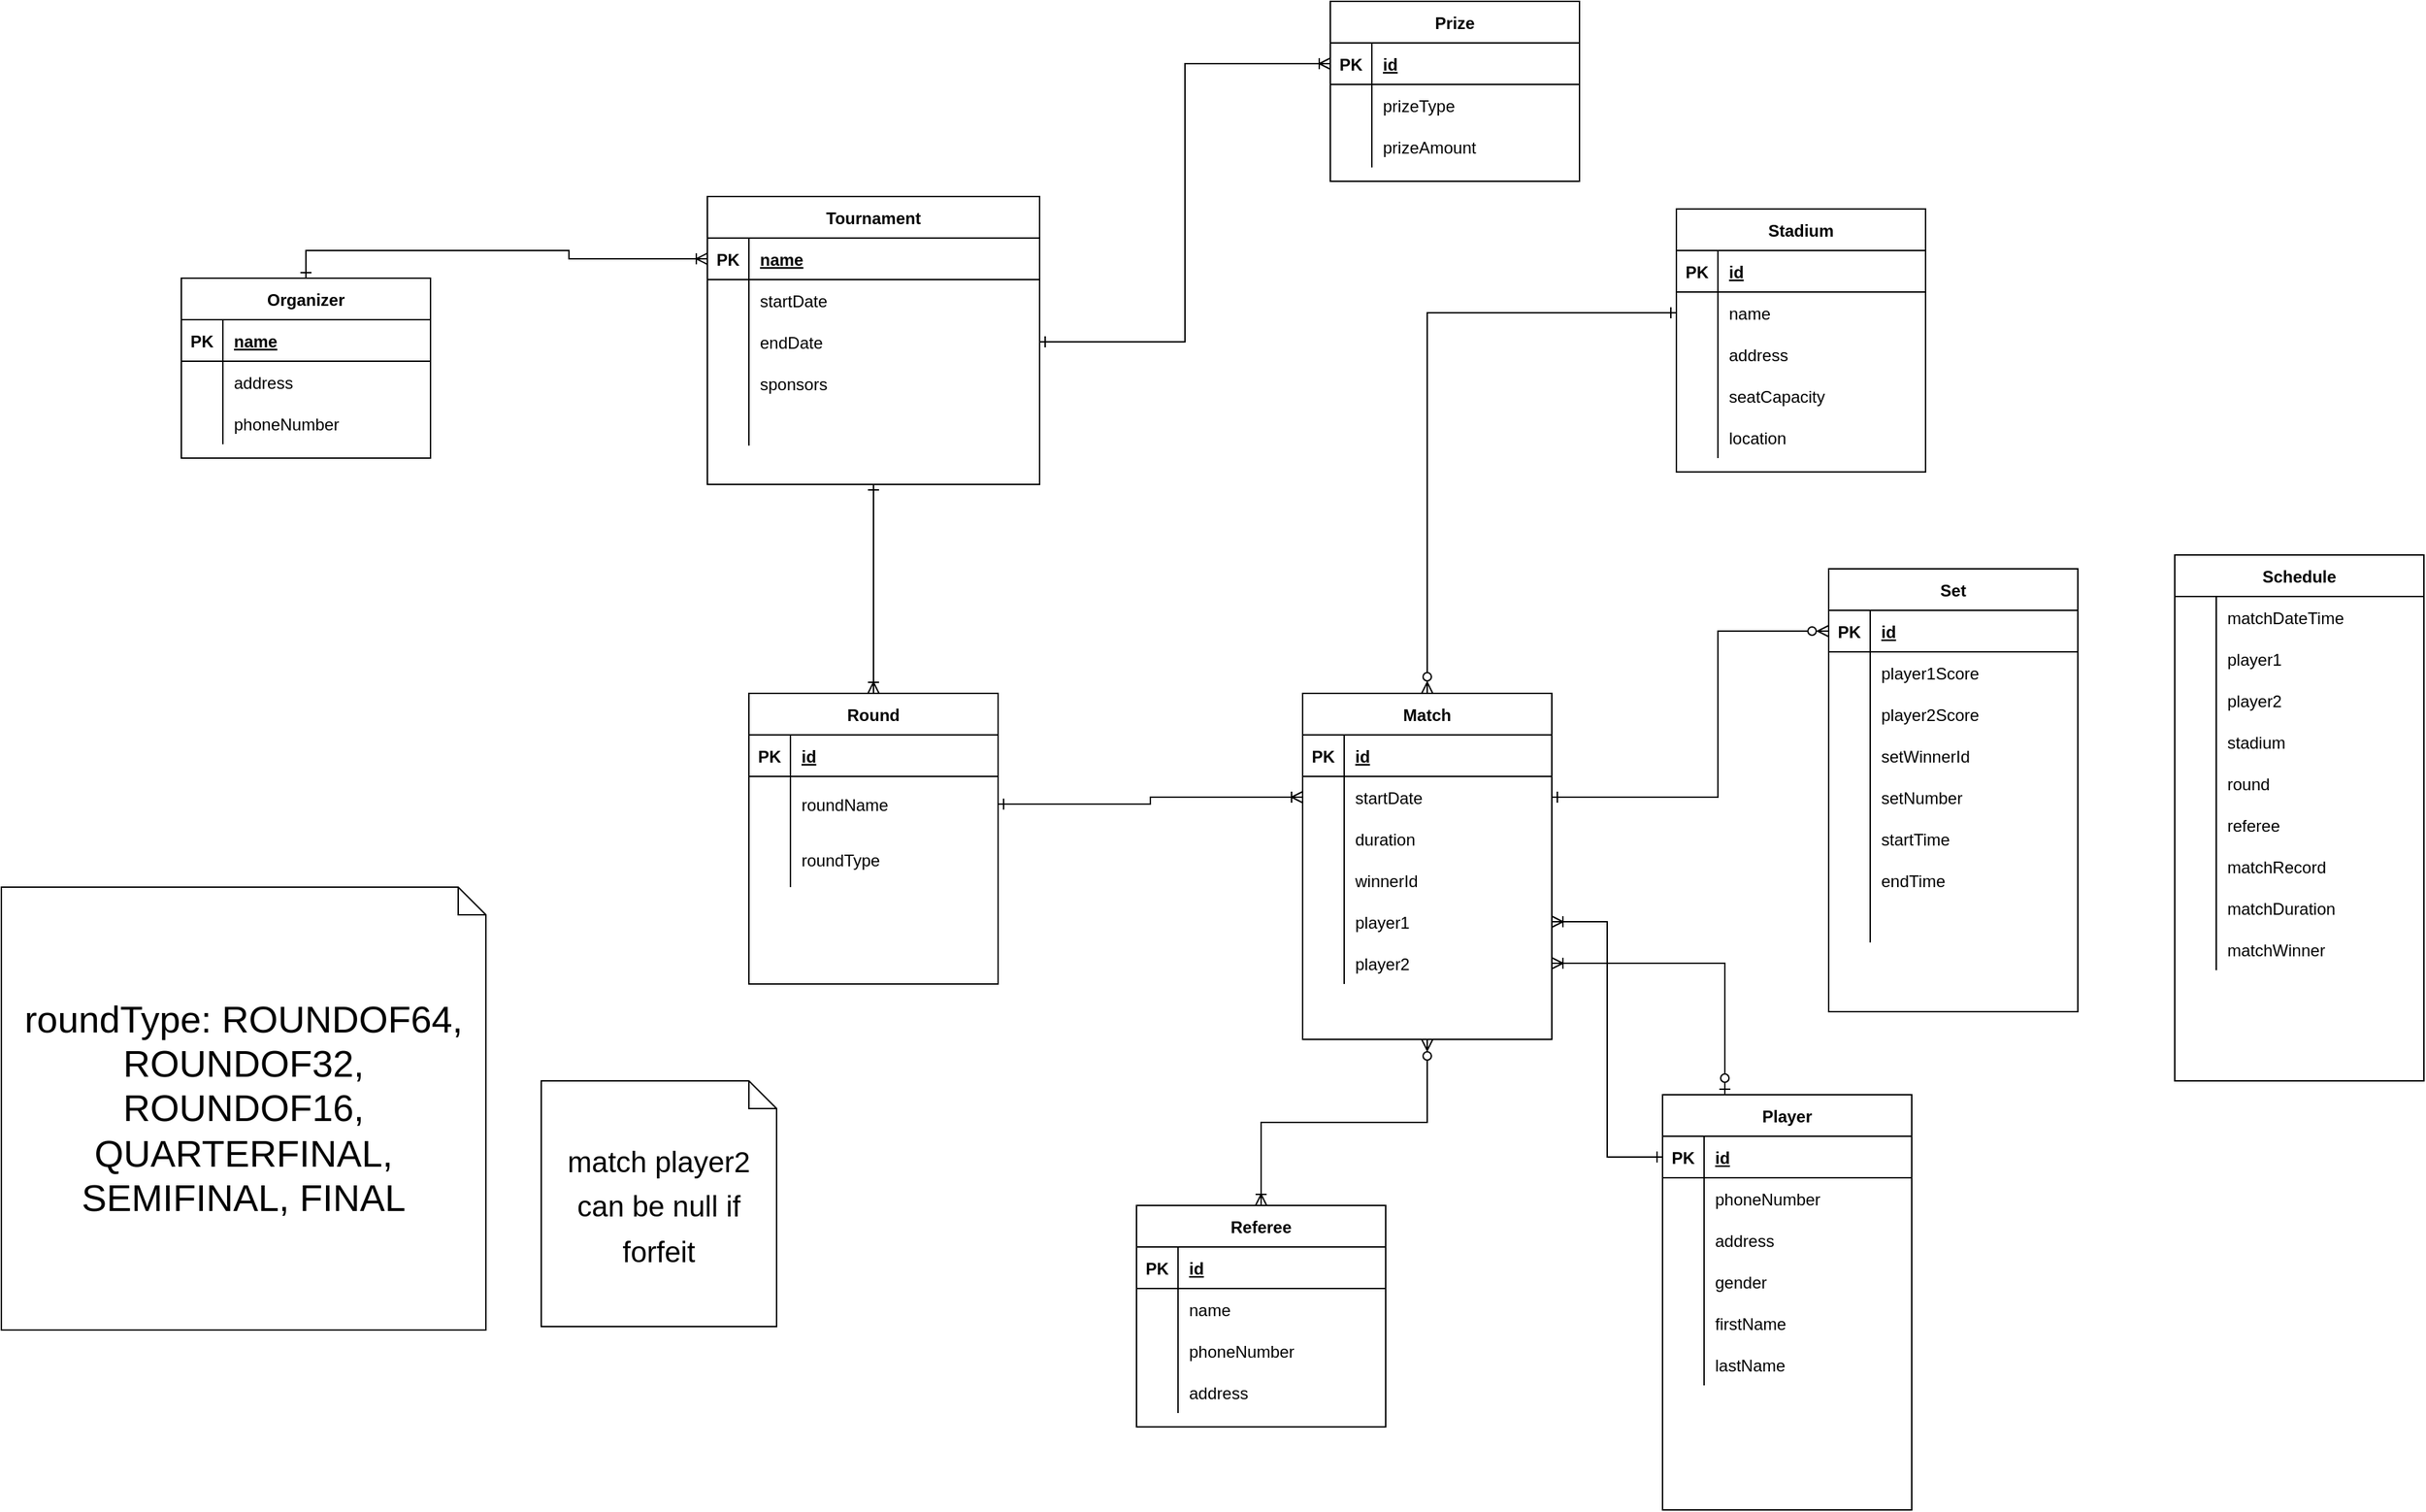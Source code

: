 <mxfile version="18.0.1" type="device" pages="2"><diagram id="g2Azm7e-N6bVwRzkwEps" name="Page-1"><mxGraphModel dx="3694" dy="2830" grid="1" gridSize="10" guides="1" tooltips="1" connect="1" arrows="1" fold="1" page="1" pageScale="1" pageWidth="850" pageHeight="1100" math="0" shadow="0"><root><mxCell id="0"/><mxCell id="1" parent="0"/><mxCell id="VJCJjy1eJw6U3uF4iop1-1" value="Tournament" style="shape=table;startSize=30;container=1;collapsible=1;childLayout=tableLayout;fixedRows=1;rowLines=0;fontStyle=1;align=center;resizeLast=1;" vertex="1" parent="1"><mxGeometry x="270" y="-39" width="240" height="208" as="geometry"/></mxCell><mxCell id="VJCJjy1eJw6U3uF4iop1-2" value="" style="shape=tableRow;horizontal=0;startSize=0;swimlaneHead=0;swimlaneBody=0;fillColor=none;collapsible=0;dropTarget=0;points=[[0,0.5],[1,0.5]];portConstraint=eastwest;top=0;left=0;right=0;bottom=1;" vertex="1" parent="VJCJjy1eJw6U3uF4iop1-1"><mxGeometry y="30" width="240" height="30" as="geometry"/></mxCell><mxCell id="VJCJjy1eJw6U3uF4iop1-3" value="PK" style="shape=partialRectangle;connectable=0;fillColor=none;top=0;left=0;bottom=0;right=0;fontStyle=1;overflow=hidden;" vertex="1" parent="VJCJjy1eJw6U3uF4iop1-2"><mxGeometry width="30" height="30" as="geometry"><mxRectangle width="30" height="30" as="alternateBounds"/></mxGeometry></mxCell><mxCell id="VJCJjy1eJw6U3uF4iop1-4" value="name" style="shape=partialRectangle;connectable=0;fillColor=none;top=0;left=0;bottom=0;right=0;align=left;spacingLeft=6;fontStyle=5;overflow=hidden;" vertex="1" parent="VJCJjy1eJw6U3uF4iop1-2"><mxGeometry x="30" width="210" height="30" as="geometry"><mxRectangle width="210" height="30" as="alternateBounds"/></mxGeometry></mxCell><mxCell id="VJCJjy1eJw6U3uF4iop1-20" value="" style="shape=tableRow;horizontal=0;startSize=0;swimlaneHead=0;swimlaneBody=0;fillColor=none;collapsible=0;dropTarget=0;points=[[0,0.5],[1,0.5]];portConstraint=eastwest;top=0;left=0;right=0;bottom=0;" vertex="1" parent="VJCJjy1eJw6U3uF4iop1-1"><mxGeometry y="60" width="240" height="30" as="geometry"/></mxCell><mxCell id="VJCJjy1eJw6U3uF4iop1-21" value="" style="shape=partialRectangle;connectable=0;fillColor=none;top=0;left=0;bottom=0;right=0;editable=1;overflow=hidden;" vertex="1" parent="VJCJjy1eJw6U3uF4iop1-20"><mxGeometry width="30" height="30" as="geometry"><mxRectangle width="30" height="30" as="alternateBounds"/></mxGeometry></mxCell><mxCell id="VJCJjy1eJw6U3uF4iop1-22" value="startDate" style="shape=partialRectangle;connectable=0;fillColor=none;top=0;left=0;bottom=0;right=0;align=left;spacingLeft=6;overflow=hidden;" vertex="1" parent="VJCJjy1eJw6U3uF4iop1-20"><mxGeometry x="30" width="210" height="30" as="geometry"><mxRectangle width="210" height="30" as="alternateBounds"/></mxGeometry></mxCell><mxCell id="VJCJjy1eJw6U3uF4iop1-23" value="" style="shape=tableRow;horizontal=0;startSize=0;swimlaneHead=0;swimlaneBody=0;fillColor=none;collapsible=0;dropTarget=0;points=[[0,0.5],[1,0.5]];portConstraint=eastwest;top=0;left=0;right=0;bottom=0;" vertex="1" parent="VJCJjy1eJw6U3uF4iop1-1"><mxGeometry y="90" width="240" height="30" as="geometry"/></mxCell><mxCell id="VJCJjy1eJw6U3uF4iop1-24" value="" style="shape=partialRectangle;connectable=0;fillColor=none;top=0;left=0;bottom=0;right=0;editable=1;overflow=hidden;" vertex="1" parent="VJCJjy1eJw6U3uF4iop1-23"><mxGeometry width="30" height="30" as="geometry"><mxRectangle width="30" height="30" as="alternateBounds"/></mxGeometry></mxCell><mxCell id="VJCJjy1eJw6U3uF4iop1-25" value="endDate" style="shape=partialRectangle;connectable=0;fillColor=none;top=0;left=0;bottom=0;right=0;align=left;spacingLeft=6;overflow=hidden;" vertex="1" parent="VJCJjy1eJw6U3uF4iop1-23"><mxGeometry x="30" width="210" height="30" as="geometry"><mxRectangle width="210" height="30" as="alternateBounds"/></mxGeometry></mxCell><mxCell id="VJCJjy1eJw6U3uF4iop1-32" value="" style="shape=tableRow;horizontal=0;startSize=0;swimlaneHead=0;swimlaneBody=0;fillColor=none;collapsible=0;dropTarget=0;points=[[0,0.5],[1,0.5]];portConstraint=eastwest;top=0;left=0;right=0;bottom=0;" vertex="1" parent="VJCJjy1eJw6U3uF4iop1-1"><mxGeometry y="120" width="240" height="30" as="geometry"/></mxCell><mxCell id="VJCJjy1eJw6U3uF4iop1-33" value="" style="shape=partialRectangle;connectable=0;fillColor=none;top=0;left=0;bottom=0;right=0;editable=1;overflow=hidden;" vertex="1" parent="VJCJjy1eJw6U3uF4iop1-32"><mxGeometry width="30" height="30" as="geometry"><mxRectangle width="30" height="30" as="alternateBounds"/></mxGeometry></mxCell><mxCell id="VJCJjy1eJw6U3uF4iop1-34" value="sponsors" style="shape=partialRectangle;connectable=0;fillColor=none;top=0;left=0;bottom=0;right=0;align=left;spacingLeft=6;overflow=hidden;" vertex="1" parent="VJCJjy1eJw6U3uF4iop1-32"><mxGeometry x="30" width="210" height="30" as="geometry"><mxRectangle width="210" height="30" as="alternateBounds"/></mxGeometry></mxCell><mxCell id="VJCJjy1eJw6U3uF4iop1-74" value="" style="shape=tableRow;horizontal=0;startSize=0;swimlaneHead=0;swimlaneBody=0;fillColor=none;collapsible=0;dropTarget=0;points=[[0,0.5],[1,0.5]];portConstraint=eastwest;top=0;left=0;right=0;bottom=0;" vertex="1" parent="VJCJjy1eJw6U3uF4iop1-1"><mxGeometry y="150" width="240" height="30" as="geometry"/></mxCell><mxCell id="VJCJjy1eJw6U3uF4iop1-75" value="" style="shape=partialRectangle;connectable=0;fillColor=none;top=0;left=0;bottom=0;right=0;editable=1;overflow=hidden;" vertex="1" parent="VJCJjy1eJw6U3uF4iop1-74"><mxGeometry width="30" height="30" as="geometry"><mxRectangle width="30" height="30" as="alternateBounds"/></mxGeometry></mxCell><mxCell id="VJCJjy1eJw6U3uF4iop1-76" value="" style="shape=partialRectangle;connectable=0;fillColor=none;top=0;left=0;bottom=0;right=0;align=left;spacingLeft=6;overflow=hidden;" vertex="1" parent="VJCJjy1eJw6U3uF4iop1-74"><mxGeometry x="30" width="210" height="30" as="geometry"><mxRectangle width="210" height="30" as="alternateBounds"/></mxGeometry></mxCell><mxCell id="VJCJjy1eJw6U3uF4iop1-310" style="edgeStyle=orthogonalEdgeStyle;rounded=0;orthogonalLoop=1;jettySize=auto;html=1;entryX=1;entryY=0.5;entryDx=0;entryDy=0;startArrow=ERzeroToOne;startFill=0;endArrow=ERoneToMany;endFill=0;exitX=0.25;exitY=0;exitDx=0;exitDy=0;" edge="1" parent="1" source="VJCJjy1eJw6U3uF4iop1-173" target="VJCJjy1eJw6U3uF4iop1-305"><mxGeometry relative="1" as="geometry"><mxPoint x="1040" y="825" as="sourcePoint"/></mxGeometry></mxCell><mxCell id="VJCJjy1eJw6U3uF4iop1-173" value="Player" style="shape=table;startSize=30;container=1;collapsible=1;childLayout=tableLayout;fixedRows=1;rowLines=0;fontStyle=1;align=center;resizeLast=1;" vertex="1" parent="1"><mxGeometry x="960" y="610" width="180" height="300" as="geometry"/></mxCell><mxCell id="VJCJjy1eJw6U3uF4iop1-174" value="" style="shape=tableRow;horizontal=0;startSize=0;swimlaneHead=0;swimlaneBody=0;fillColor=none;collapsible=0;dropTarget=0;points=[[0,0.5],[1,0.5]];portConstraint=eastwest;top=0;left=0;right=0;bottom=1;" vertex="1" parent="VJCJjy1eJw6U3uF4iop1-173"><mxGeometry y="30" width="180" height="30" as="geometry"/></mxCell><mxCell id="VJCJjy1eJw6U3uF4iop1-175" value="PK" style="shape=partialRectangle;connectable=0;fillColor=none;top=0;left=0;bottom=0;right=0;fontStyle=1;overflow=hidden;" vertex="1" parent="VJCJjy1eJw6U3uF4iop1-174"><mxGeometry width="30" height="30" as="geometry"><mxRectangle width="30" height="30" as="alternateBounds"/></mxGeometry></mxCell><mxCell id="VJCJjy1eJw6U3uF4iop1-176" value="id" style="shape=partialRectangle;connectable=0;fillColor=none;top=0;left=0;bottom=0;right=0;align=left;spacingLeft=6;fontStyle=5;overflow=hidden;" vertex="1" parent="VJCJjy1eJw6U3uF4iop1-174"><mxGeometry x="30" width="150" height="30" as="geometry"><mxRectangle width="150" height="30" as="alternateBounds"/></mxGeometry></mxCell><mxCell id="VJCJjy1eJw6U3uF4iop1-180" value="" style="shape=tableRow;horizontal=0;startSize=0;swimlaneHead=0;swimlaneBody=0;fillColor=none;collapsible=0;dropTarget=0;points=[[0,0.5],[1,0.5]];portConstraint=eastwest;top=0;left=0;right=0;bottom=0;" vertex="1" parent="VJCJjy1eJw6U3uF4iop1-173"><mxGeometry y="60" width="180" height="30" as="geometry"/></mxCell><mxCell id="VJCJjy1eJw6U3uF4iop1-181" value="" style="shape=partialRectangle;connectable=0;fillColor=none;top=0;left=0;bottom=0;right=0;editable=1;overflow=hidden;" vertex="1" parent="VJCJjy1eJw6U3uF4iop1-180"><mxGeometry width="30" height="30" as="geometry"><mxRectangle width="30" height="30" as="alternateBounds"/></mxGeometry></mxCell><mxCell id="VJCJjy1eJw6U3uF4iop1-182" value="phoneNumber" style="shape=partialRectangle;connectable=0;fillColor=none;top=0;left=0;bottom=0;right=0;align=left;spacingLeft=6;overflow=hidden;" vertex="1" parent="VJCJjy1eJw6U3uF4iop1-180"><mxGeometry x="30" width="150" height="30" as="geometry"><mxRectangle width="150" height="30" as="alternateBounds"/></mxGeometry></mxCell><mxCell id="VJCJjy1eJw6U3uF4iop1-183" value="" style="shape=tableRow;horizontal=0;startSize=0;swimlaneHead=0;swimlaneBody=0;fillColor=none;collapsible=0;dropTarget=0;points=[[0,0.5],[1,0.5]];portConstraint=eastwest;top=0;left=0;right=0;bottom=0;" vertex="1" parent="VJCJjy1eJw6U3uF4iop1-173"><mxGeometry y="90" width="180" height="30" as="geometry"/></mxCell><mxCell id="VJCJjy1eJw6U3uF4iop1-184" value="" style="shape=partialRectangle;connectable=0;fillColor=none;top=0;left=0;bottom=0;right=0;editable=1;overflow=hidden;" vertex="1" parent="VJCJjy1eJw6U3uF4iop1-183"><mxGeometry width="30" height="30" as="geometry"><mxRectangle width="30" height="30" as="alternateBounds"/></mxGeometry></mxCell><mxCell id="VJCJjy1eJw6U3uF4iop1-185" value="address" style="shape=partialRectangle;connectable=0;fillColor=none;top=0;left=0;bottom=0;right=0;align=left;spacingLeft=6;overflow=hidden;" vertex="1" parent="VJCJjy1eJw6U3uF4iop1-183"><mxGeometry x="30" width="150" height="30" as="geometry"><mxRectangle width="150" height="30" as="alternateBounds"/></mxGeometry></mxCell><mxCell id="VJCJjy1eJw6U3uF4iop1-374" value="" style="shape=tableRow;horizontal=0;startSize=0;swimlaneHead=0;swimlaneBody=0;fillColor=none;collapsible=0;dropTarget=0;points=[[0,0.5],[1,0.5]];portConstraint=eastwest;top=0;left=0;right=0;bottom=0;" vertex="1" parent="VJCJjy1eJw6U3uF4iop1-173"><mxGeometry y="120" width="180" height="30" as="geometry"/></mxCell><mxCell id="VJCJjy1eJw6U3uF4iop1-375" value="" style="shape=partialRectangle;connectable=0;fillColor=none;top=0;left=0;bottom=0;right=0;editable=1;overflow=hidden;" vertex="1" parent="VJCJjy1eJw6U3uF4iop1-374"><mxGeometry width="30" height="30" as="geometry"><mxRectangle width="30" height="30" as="alternateBounds"/></mxGeometry></mxCell><mxCell id="VJCJjy1eJw6U3uF4iop1-376" value="gender" style="shape=partialRectangle;connectable=0;fillColor=none;top=0;left=0;bottom=0;right=0;align=left;spacingLeft=6;overflow=hidden;" vertex="1" parent="VJCJjy1eJw6U3uF4iop1-374"><mxGeometry x="30" width="150" height="30" as="geometry"><mxRectangle width="150" height="30" as="alternateBounds"/></mxGeometry></mxCell><mxCell id="VJCJjy1eJw6U3uF4iop1-377" value="" style="shape=tableRow;horizontal=0;startSize=0;swimlaneHead=0;swimlaneBody=0;fillColor=none;collapsible=0;dropTarget=0;points=[[0,0.5],[1,0.5]];portConstraint=eastwest;top=0;left=0;right=0;bottom=0;" vertex="1" parent="VJCJjy1eJw6U3uF4iop1-173"><mxGeometry y="150" width="180" height="30" as="geometry"/></mxCell><mxCell id="VJCJjy1eJw6U3uF4iop1-378" value="" style="shape=partialRectangle;connectable=0;fillColor=none;top=0;left=0;bottom=0;right=0;editable=1;overflow=hidden;" vertex="1" parent="VJCJjy1eJw6U3uF4iop1-377"><mxGeometry width="30" height="30" as="geometry"><mxRectangle width="30" height="30" as="alternateBounds"/></mxGeometry></mxCell><mxCell id="VJCJjy1eJw6U3uF4iop1-379" value="firstName" style="shape=partialRectangle;connectable=0;fillColor=none;top=0;left=0;bottom=0;right=0;align=left;spacingLeft=6;overflow=hidden;" vertex="1" parent="VJCJjy1eJw6U3uF4iop1-377"><mxGeometry x="30" width="150" height="30" as="geometry"><mxRectangle width="150" height="30" as="alternateBounds"/></mxGeometry></mxCell><mxCell id="VJCJjy1eJw6U3uF4iop1-380" value="" style="shape=tableRow;horizontal=0;startSize=0;swimlaneHead=0;swimlaneBody=0;fillColor=none;collapsible=0;dropTarget=0;points=[[0,0.5],[1,0.5]];portConstraint=eastwest;top=0;left=0;right=0;bottom=0;" vertex="1" parent="VJCJjy1eJw6U3uF4iop1-173"><mxGeometry y="180" width="180" height="30" as="geometry"/></mxCell><mxCell id="VJCJjy1eJw6U3uF4iop1-381" value="" style="shape=partialRectangle;connectable=0;fillColor=none;top=0;left=0;bottom=0;right=0;editable=1;overflow=hidden;" vertex="1" parent="VJCJjy1eJw6U3uF4iop1-380"><mxGeometry width="30" height="30" as="geometry"><mxRectangle width="30" height="30" as="alternateBounds"/></mxGeometry></mxCell><mxCell id="VJCJjy1eJw6U3uF4iop1-382" value="lastName" style="shape=partialRectangle;connectable=0;fillColor=none;top=0;left=0;bottom=0;right=0;align=left;spacingLeft=6;overflow=hidden;" vertex="1" parent="VJCJjy1eJw6U3uF4iop1-380"><mxGeometry x="30" width="150" height="30" as="geometry"><mxRectangle width="150" height="30" as="alternateBounds"/></mxGeometry></mxCell><mxCell id="VJCJjy1eJw6U3uF4iop1-186" value="Stadium" style="shape=table;startSize=30;container=1;collapsible=1;childLayout=tableLayout;fixedRows=1;rowLines=0;fontStyle=1;align=center;resizeLast=1;" vertex="1" parent="1"><mxGeometry x="970" y="-30" width="180" height="190" as="geometry"/></mxCell><mxCell id="VJCJjy1eJw6U3uF4iop1-187" value="" style="shape=tableRow;horizontal=0;startSize=0;swimlaneHead=0;swimlaneBody=0;fillColor=none;collapsible=0;dropTarget=0;points=[[0,0.5],[1,0.5]];portConstraint=eastwest;top=0;left=0;right=0;bottom=1;" vertex="1" parent="VJCJjy1eJw6U3uF4iop1-186"><mxGeometry y="30" width="180" height="30" as="geometry"/></mxCell><mxCell id="VJCJjy1eJw6U3uF4iop1-188" value="PK" style="shape=partialRectangle;connectable=0;fillColor=none;top=0;left=0;bottom=0;right=0;fontStyle=1;overflow=hidden;" vertex="1" parent="VJCJjy1eJw6U3uF4iop1-187"><mxGeometry width="30" height="30" as="geometry"><mxRectangle width="30" height="30" as="alternateBounds"/></mxGeometry></mxCell><mxCell id="VJCJjy1eJw6U3uF4iop1-189" value="id" style="shape=partialRectangle;connectable=0;fillColor=none;top=0;left=0;bottom=0;right=0;align=left;spacingLeft=6;fontStyle=5;overflow=hidden;" vertex="1" parent="VJCJjy1eJw6U3uF4iop1-187"><mxGeometry x="30" width="150" height="30" as="geometry"><mxRectangle width="150" height="30" as="alternateBounds"/></mxGeometry></mxCell><mxCell id="VJCJjy1eJw6U3uF4iop1-190" value="" style="shape=tableRow;horizontal=0;startSize=0;swimlaneHead=0;swimlaneBody=0;fillColor=none;collapsible=0;dropTarget=0;points=[[0,0.5],[1,0.5]];portConstraint=eastwest;top=0;left=0;right=0;bottom=0;" vertex="1" parent="VJCJjy1eJw6U3uF4iop1-186"><mxGeometry y="60" width="180" height="30" as="geometry"/></mxCell><mxCell id="VJCJjy1eJw6U3uF4iop1-191" value="" style="shape=partialRectangle;connectable=0;fillColor=none;top=0;left=0;bottom=0;right=0;editable=1;overflow=hidden;" vertex="1" parent="VJCJjy1eJw6U3uF4iop1-190"><mxGeometry width="30" height="30" as="geometry"><mxRectangle width="30" height="30" as="alternateBounds"/></mxGeometry></mxCell><mxCell id="VJCJjy1eJw6U3uF4iop1-192" value="name" style="shape=partialRectangle;connectable=0;fillColor=none;top=0;left=0;bottom=0;right=0;align=left;spacingLeft=6;overflow=hidden;" vertex="1" parent="VJCJjy1eJw6U3uF4iop1-190"><mxGeometry x="30" width="150" height="30" as="geometry"><mxRectangle width="150" height="30" as="alternateBounds"/></mxGeometry></mxCell><mxCell id="VJCJjy1eJw6U3uF4iop1-193" value="" style="shape=tableRow;horizontal=0;startSize=0;swimlaneHead=0;swimlaneBody=0;fillColor=none;collapsible=0;dropTarget=0;points=[[0,0.5],[1,0.5]];portConstraint=eastwest;top=0;left=0;right=0;bottom=0;" vertex="1" parent="VJCJjy1eJw6U3uF4iop1-186"><mxGeometry y="90" width="180" height="30" as="geometry"/></mxCell><mxCell id="VJCJjy1eJw6U3uF4iop1-194" value="" style="shape=partialRectangle;connectable=0;fillColor=none;top=0;left=0;bottom=0;right=0;editable=1;overflow=hidden;" vertex="1" parent="VJCJjy1eJw6U3uF4iop1-193"><mxGeometry width="30" height="30" as="geometry"><mxRectangle width="30" height="30" as="alternateBounds"/></mxGeometry></mxCell><mxCell id="VJCJjy1eJw6U3uF4iop1-195" value="address" style="shape=partialRectangle;connectable=0;fillColor=none;top=0;left=0;bottom=0;right=0;align=left;spacingLeft=6;overflow=hidden;" vertex="1" parent="VJCJjy1eJw6U3uF4iop1-193"><mxGeometry x="30" width="150" height="30" as="geometry"><mxRectangle width="150" height="30" as="alternateBounds"/></mxGeometry></mxCell><mxCell id="VJCJjy1eJw6U3uF4iop1-287" value="" style="shape=tableRow;horizontal=0;startSize=0;swimlaneHead=0;swimlaneBody=0;fillColor=none;collapsible=0;dropTarget=0;points=[[0,0.5],[1,0.5]];portConstraint=eastwest;top=0;left=0;right=0;bottom=0;" vertex="1" parent="VJCJjy1eJw6U3uF4iop1-186"><mxGeometry y="120" width="180" height="30" as="geometry"/></mxCell><mxCell id="VJCJjy1eJw6U3uF4iop1-288" value="" style="shape=partialRectangle;connectable=0;fillColor=none;top=0;left=0;bottom=0;right=0;editable=1;overflow=hidden;" vertex="1" parent="VJCJjy1eJw6U3uF4iop1-287"><mxGeometry width="30" height="30" as="geometry"><mxRectangle width="30" height="30" as="alternateBounds"/></mxGeometry></mxCell><mxCell id="VJCJjy1eJw6U3uF4iop1-289" value="seatCapacity" style="shape=partialRectangle;connectable=0;fillColor=none;top=0;left=0;bottom=0;right=0;align=left;spacingLeft=6;overflow=hidden;" vertex="1" parent="VJCJjy1eJw6U3uF4iop1-287"><mxGeometry x="30" width="150" height="30" as="geometry"><mxRectangle width="150" height="30" as="alternateBounds"/></mxGeometry></mxCell><mxCell id="VJCJjy1eJw6U3uF4iop1-293" value="" style="shape=tableRow;horizontal=0;startSize=0;swimlaneHead=0;swimlaneBody=0;fillColor=none;collapsible=0;dropTarget=0;points=[[0,0.5],[1,0.5]];portConstraint=eastwest;top=0;left=0;right=0;bottom=0;" vertex="1" parent="VJCJjy1eJw6U3uF4iop1-186"><mxGeometry y="150" width="180" height="30" as="geometry"/></mxCell><mxCell id="VJCJjy1eJw6U3uF4iop1-294" value="" style="shape=partialRectangle;connectable=0;fillColor=none;top=0;left=0;bottom=0;right=0;editable=1;overflow=hidden;" vertex="1" parent="VJCJjy1eJw6U3uF4iop1-293"><mxGeometry width="30" height="30" as="geometry"><mxRectangle width="30" height="30" as="alternateBounds"/></mxGeometry></mxCell><mxCell id="VJCJjy1eJw6U3uF4iop1-295" value="location" style="shape=partialRectangle;connectable=0;fillColor=none;top=0;left=0;bottom=0;right=0;align=left;spacingLeft=6;overflow=hidden;" vertex="1" parent="VJCJjy1eJw6U3uF4iop1-293"><mxGeometry x="30" width="150" height="30" as="geometry"><mxRectangle width="150" height="30" as="alternateBounds"/></mxGeometry></mxCell><mxCell id="VJCJjy1eJw6U3uF4iop1-199" value="Referee" style="shape=table;startSize=30;container=1;collapsible=1;childLayout=tableLayout;fixedRows=1;rowLines=0;fontStyle=1;align=center;resizeLast=1;" vertex="1" parent="1"><mxGeometry x="580" y="690" width="180" height="160" as="geometry"/></mxCell><mxCell id="VJCJjy1eJw6U3uF4iop1-200" value="" style="shape=tableRow;horizontal=0;startSize=0;swimlaneHead=0;swimlaneBody=0;fillColor=none;collapsible=0;dropTarget=0;points=[[0,0.5],[1,0.5]];portConstraint=eastwest;top=0;left=0;right=0;bottom=1;" vertex="1" parent="VJCJjy1eJw6U3uF4iop1-199"><mxGeometry y="30" width="180" height="30" as="geometry"/></mxCell><mxCell id="VJCJjy1eJw6U3uF4iop1-201" value="PK" style="shape=partialRectangle;connectable=0;fillColor=none;top=0;left=0;bottom=0;right=0;fontStyle=1;overflow=hidden;" vertex="1" parent="VJCJjy1eJw6U3uF4iop1-200"><mxGeometry width="30" height="30" as="geometry"><mxRectangle width="30" height="30" as="alternateBounds"/></mxGeometry></mxCell><mxCell id="VJCJjy1eJw6U3uF4iop1-202" value="id" style="shape=partialRectangle;connectable=0;fillColor=none;top=0;left=0;bottom=0;right=0;align=left;spacingLeft=6;fontStyle=5;overflow=hidden;" vertex="1" parent="VJCJjy1eJw6U3uF4iop1-200"><mxGeometry x="30" width="150" height="30" as="geometry"><mxRectangle width="150" height="30" as="alternateBounds"/></mxGeometry></mxCell><mxCell id="VJCJjy1eJw6U3uF4iop1-203" value="" style="shape=tableRow;horizontal=0;startSize=0;swimlaneHead=0;swimlaneBody=0;fillColor=none;collapsible=0;dropTarget=0;points=[[0,0.5],[1,0.5]];portConstraint=eastwest;top=0;left=0;right=0;bottom=0;" vertex="1" parent="VJCJjy1eJw6U3uF4iop1-199"><mxGeometry y="60" width="180" height="30" as="geometry"/></mxCell><mxCell id="VJCJjy1eJw6U3uF4iop1-204" value="" style="shape=partialRectangle;connectable=0;fillColor=none;top=0;left=0;bottom=0;right=0;editable=1;overflow=hidden;" vertex="1" parent="VJCJjy1eJw6U3uF4iop1-203"><mxGeometry width="30" height="30" as="geometry"><mxRectangle width="30" height="30" as="alternateBounds"/></mxGeometry></mxCell><mxCell id="VJCJjy1eJw6U3uF4iop1-205" value="name" style="shape=partialRectangle;connectable=0;fillColor=none;top=0;left=0;bottom=0;right=0;align=left;spacingLeft=6;overflow=hidden;" vertex="1" parent="VJCJjy1eJw6U3uF4iop1-203"><mxGeometry x="30" width="150" height="30" as="geometry"><mxRectangle width="150" height="30" as="alternateBounds"/></mxGeometry></mxCell><mxCell id="VJCJjy1eJw6U3uF4iop1-206" value="" style="shape=tableRow;horizontal=0;startSize=0;swimlaneHead=0;swimlaneBody=0;fillColor=none;collapsible=0;dropTarget=0;points=[[0,0.5],[1,0.5]];portConstraint=eastwest;top=0;left=0;right=0;bottom=0;" vertex="1" parent="VJCJjy1eJw6U3uF4iop1-199"><mxGeometry y="90" width="180" height="30" as="geometry"/></mxCell><mxCell id="VJCJjy1eJw6U3uF4iop1-207" value="" style="shape=partialRectangle;connectable=0;fillColor=none;top=0;left=0;bottom=0;right=0;editable=1;overflow=hidden;" vertex="1" parent="VJCJjy1eJw6U3uF4iop1-206"><mxGeometry width="30" height="30" as="geometry"><mxRectangle width="30" height="30" as="alternateBounds"/></mxGeometry></mxCell><mxCell id="VJCJjy1eJw6U3uF4iop1-208" value="phoneNumber" style="shape=partialRectangle;connectable=0;fillColor=none;top=0;left=0;bottom=0;right=0;align=left;spacingLeft=6;overflow=hidden;" vertex="1" parent="VJCJjy1eJw6U3uF4iop1-206"><mxGeometry x="30" width="150" height="30" as="geometry"><mxRectangle width="150" height="30" as="alternateBounds"/></mxGeometry></mxCell><mxCell id="VJCJjy1eJw6U3uF4iop1-209" value="" style="shape=tableRow;horizontal=0;startSize=0;swimlaneHead=0;swimlaneBody=0;fillColor=none;collapsible=0;dropTarget=0;points=[[0,0.5],[1,0.5]];portConstraint=eastwest;top=0;left=0;right=0;bottom=0;" vertex="1" parent="VJCJjy1eJw6U3uF4iop1-199"><mxGeometry y="120" width="180" height="30" as="geometry"/></mxCell><mxCell id="VJCJjy1eJw6U3uF4iop1-210" value="" style="shape=partialRectangle;connectable=0;fillColor=none;top=0;left=0;bottom=0;right=0;editable=1;overflow=hidden;" vertex="1" parent="VJCJjy1eJw6U3uF4iop1-209"><mxGeometry width="30" height="30" as="geometry"><mxRectangle width="30" height="30" as="alternateBounds"/></mxGeometry></mxCell><mxCell id="VJCJjy1eJw6U3uF4iop1-211" value="address" style="shape=partialRectangle;connectable=0;fillColor=none;top=0;left=0;bottom=0;right=0;align=left;spacingLeft=6;overflow=hidden;" vertex="1" parent="VJCJjy1eJw6U3uF4iop1-209"><mxGeometry x="30" width="150" height="30" as="geometry"><mxRectangle width="150" height="30" as="alternateBounds"/></mxGeometry></mxCell><mxCell id="VJCJjy1eJw6U3uF4iop1-212" value="Schedule" style="shape=table;startSize=30;container=1;collapsible=1;childLayout=tableLayout;fixedRows=1;rowLines=0;fontStyle=1;align=center;resizeLast=1;" vertex="1" parent="1"><mxGeometry x="1330" y="220" width="180" height="380" as="geometry"/></mxCell><mxCell id="VJCJjy1eJw6U3uF4iop1-216" value="" style="shape=tableRow;horizontal=0;startSize=0;swimlaneHead=0;swimlaneBody=0;fillColor=none;collapsible=0;dropTarget=0;points=[[0,0.5],[1,0.5]];portConstraint=eastwest;top=0;left=0;right=0;bottom=0;" vertex="1" parent="VJCJjy1eJw6U3uF4iop1-212"><mxGeometry y="30" width="180" height="30" as="geometry"/></mxCell><mxCell id="VJCJjy1eJw6U3uF4iop1-217" value="" style="shape=partialRectangle;connectable=0;fillColor=none;top=0;left=0;bottom=0;right=0;editable=1;overflow=hidden;" vertex="1" parent="VJCJjy1eJw6U3uF4iop1-216"><mxGeometry width="30" height="30" as="geometry"><mxRectangle width="30" height="30" as="alternateBounds"/></mxGeometry></mxCell><mxCell id="VJCJjy1eJw6U3uF4iop1-218" value="matchDateTime" style="shape=partialRectangle;connectable=0;fillColor=none;top=0;left=0;bottom=0;right=0;align=left;spacingLeft=6;overflow=hidden;" vertex="1" parent="VJCJjy1eJw6U3uF4iop1-216"><mxGeometry x="30" width="150" height="30" as="geometry"><mxRectangle width="150" height="30" as="alternateBounds"/></mxGeometry></mxCell><mxCell id="VJCJjy1eJw6U3uF4iop1-219" value="" style="shape=tableRow;horizontal=0;startSize=0;swimlaneHead=0;swimlaneBody=0;fillColor=none;collapsible=0;dropTarget=0;points=[[0,0.5],[1,0.5]];portConstraint=eastwest;top=0;left=0;right=0;bottom=0;" vertex="1" parent="VJCJjy1eJw6U3uF4iop1-212"><mxGeometry y="60" width="180" height="30" as="geometry"/></mxCell><mxCell id="VJCJjy1eJw6U3uF4iop1-220" value="" style="shape=partialRectangle;connectable=0;fillColor=none;top=0;left=0;bottom=0;right=0;editable=1;overflow=hidden;" vertex="1" parent="VJCJjy1eJw6U3uF4iop1-219"><mxGeometry width="30" height="30" as="geometry"><mxRectangle width="30" height="30" as="alternateBounds"/></mxGeometry></mxCell><mxCell id="VJCJjy1eJw6U3uF4iop1-221" value="player1" style="shape=partialRectangle;connectable=0;fillColor=none;top=0;left=0;bottom=0;right=0;align=left;spacingLeft=6;overflow=hidden;" vertex="1" parent="VJCJjy1eJw6U3uF4iop1-219"><mxGeometry x="30" width="150" height="30" as="geometry"><mxRectangle width="150" height="30" as="alternateBounds"/></mxGeometry></mxCell><mxCell id="VJCJjy1eJw6U3uF4iop1-222" value="" style="shape=tableRow;horizontal=0;startSize=0;swimlaneHead=0;swimlaneBody=0;fillColor=none;collapsible=0;dropTarget=0;points=[[0,0.5],[1,0.5]];portConstraint=eastwest;top=0;left=0;right=0;bottom=0;" vertex="1" parent="VJCJjy1eJw6U3uF4iop1-212"><mxGeometry y="90" width="180" height="30" as="geometry"/></mxCell><mxCell id="VJCJjy1eJw6U3uF4iop1-223" value="" style="shape=partialRectangle;connectable=0;fillColor=none;top=0;left=0;bottom=0;right=0;editable=1;overflow=hidden;" vertex="1" parent="VJCJjy1eJw6U3uF4iop1-222"><mxGeometry width="30" height="30" as="geometry"><mxRectangle width="30" height="30" as="alternateBounds"/></mxGeometry></mxCell><mxCell id="VJCJjy1eJw6U3uF4iop1-224" value="player2" style="shape=partialRectangle;connectable=0;fillColor=none;top=0;left=0;bottom=0;right=0;align=left;spacingLeft=6;overflow=hidden;" vertex="1" parent="VJCJjy1eJw6U3uF4iop1-222"><mxGeometry x="30" width="150" height="30" as="geometry"><mxRectangle width="150" height="30" as="alternateBounds"/></mxGeometry></mxCell><mxCell id="VJCJjy1eJw6U3uF4iop1-347" value="" style="shape=tableRow;horizontal=0;startSize=0;swimlaneHead=0;swimlaneBody=0;fillColor=none;collapsible=0;dropTarget=0;points=[[0,0.5],[1,0.5]];portConstraint=eastwest;top=0;left=0;right=0;bottom=0;" vertex="1" parent="VJCJjy1eJw6U3uF4iop1-212"><mxGeometry y="120" width="180" height="30" as="geometry"/></mxCell><mxCell id="VJCJjy1eJw6U3uF4iop1-348" value="" style="shape=partialRectangle;connectable=0;fillColor=none;top=0;left=0;bottom=0;right=0;editable=1;overflow=hidden;" vertex="1" parent="VJCJjy1eJw6U3uF4iop1-347"><mxGeometry width="30" height="30" as="geometry"><mxRectangle width="30" height="30" as="alternateBounds"/></mxGeometry></mxCell><mxCell id="VJCJjy1eJw6U3uF4iop1-349" value="stadium" style="shape=partialRectangle;connectable=0;fillColor=none;top=0;left=0;bottom=0;right=0;align=left;spacingLeft=6;overflow=hidden;" vertex="1" parent="VJCJjy1eJw6U3uF4iop1-347"><mxGeometry x="30" width="150" height="30" as="geometry"><mxRectangle width="150" height="30" as="alternateBounds"/></mxGeometry></mxCell><mxCell id="VJCJjy1eJw6U3uF4iop1-365" value="" style="shape=tableRow;horizontal=0;startSize=0;swimlaneHead=0;swimlaneBody=0;fillColor=none;collapsible=0;dropTarget=0;points=[[0,0.5],[1,0.5]];portConstraint=eastwest;top=0;left=0;right=0;bottom=0;" vertex="1" parent="VJCJjy1eJw6U3uF4iop1-212"><mxGeometry y="150" width="180" height="30" as="geometry"/></mxCell><mxCell id="VJCJjy1eJw6U3uF4iop1-366" value="" style="shape=partialRectangle;connectable=0;fillColor=none;top=0;left=0;bottom=0;right=0;editable=1;overflow=hidden;" vertex="1" parent="VJCJjy1eJw6U3uF4iop1-365"><mxGeometry width="30" height="30" as="geometry"><mxRectangle width="30" height="30" as="alternateBounds"/></mxGeometry></mxCell><mxCell id="VJCJjy1eJw6U3uF4iop1-367" value="round" style="shape=partialRectangle;connectable=0;fillColor=none;top=0;left=0;bottom=0;right=0;align=left;spacingLeft=6;overflow=hidden;" vertex="1" parent="VJCJjy1eJw6U3uF4iop1-365"><mxGeometry x="30" width="150" height="30" as="geometry"><mxRectangle width="150" height="30" as="alternateBounds"/></mxGeometry></mxCell><mxCell id="VJCJjy1eJw6U3uF4iop1-371" value="" style="shape=tableRow;horizontal=0;startSize=0;swimlaneHead=0;swimlaneBody=0;fillColor=none;collapsible=0;dropTarget=0;points=[[0,0.5],[1,0.5]];portConstraint=eastwest;top=0;left=0;right=0;bottom=0;" vertex="1" parent="VJCJjy1eJw6U3uF4iop1-212"><mxGeometry y="180" width="180" height="30" as="geometry"/></mxCell><mxCell id="VJCJjy1eJw6U3uF4iop1-372" value="" style="shape=partialRectangle;connectable=0;fillColor=none;top=0;left=0;bottom=0;right=0;editable=1;overflow=hidden;" vertex="1" parent="VJCJjy1eJw6U3uF4iop1-371"><mxGeometry width="30" height="30" as="geometry"><mxRectangle width="30" height="30" as="alternateBounds"/></mxGeometry></mxCell><mxCell id="VJCJjy1eJw6U3uF4iop1-373" value="referee" style="shape=partialRectangle;connectable=0;fillColor=none;top=0;left=0;bottom=0;right=0;align=left;spacingLeft=6;overflow=hidden;" vertex="1" parent="VJCJjy1eJw6U3uF4iop1-371"><mxGeometry x="30" width="150" height="30" as="geometry"><mxRectangle width="150" height="30" as="alternateBounds"/></mxGeometry></mxCell><mxCell id="VJCJjy1eJw6U3uF4iop1-383" value="" style="shape=tableRow;horizontal=0;startSize=0;swimlaneHead=0;swimlaneBody=0;fillColor=none;collapsible=0;dropTarget=0;points=[[0,0.5],[1,0.5]];portConstraint=eastwest;top=0;left=0;right=0;bottom=0;" vertex="1" parent="VJCJjy1eJw6U3uF4iop1-212"><mxGeometry y="210" width="180" height="30" as="geometry"/></mxCell><mxCell id="VJCJjy1eJw6U3uF4iop1-384" value="" style="shape=partialRectangle;connectable=0;fillColor=none;top=0;left=0;bottom=0;right=0;editable=1;overflow=hidden;" vertex="1" parent="VJCJjy1eJw6U3uF4iop1-383"><mxGeometry width="30" height="30" as="geometry"><mxRectangle width="30" height="30" as="alternateBounds"/></mxGeometry></mxCell><mxCell id="VJCJjy1eJw6U3uF4iop1-385" value="matchRecord" style="shape=partialRectangle;connectable=0;fillColor=none;top=0;left=0;bottom=0;right=0;align=left;spacingLeft=6;overflow=hidden;" vertex="1" parent="VJCJjy1eJw6U3uF4iop1-383"><mxGeometry x="30" width="150" height="30" as="geometry"><mxRectangle width="150" height="30" as="alternateBounds"/></mxGeometry></mxCell><mxCell id="VJCJjy1eJw6U3uF4iop1-386" value="" style="shape=tableRow;horizontal=0;startSize=0;swimlaneHead=0;swimlaneBody=0;fillColor=none;collapsible=0;dropTarget=0;points=[[0,0.5],[1,0.5]];portConstraint=eastwest;top=0;left=0;right=0;bottom=0;" vertex="1" parent="VJCJjy1eJw6U3uF4iop1-212"><mxGeometry y="240" width="180" height="30" as="geometry"/></mxCell><mxCell id="VJCJjy1eJw6U3uF4iop1-387" value="" style="shape=partialRectangle;connectable=0;fillColor=none;top=0;left=0;bottom=0;right=0;editable=1;overflow=hidden;" vertex="1" parent="VJCJjy1eJw6U3uF4iop1-386"><mxGeometry width="30" height="30" as="geometry"><mxRectangle width="30" height="30" as="alternateBounds"/></mxGeometry></mxCell><mxCell id="VJCJjy1eJw6U3uF4iop1-388" value="matchDuration" style="shape=partialRectangle;connectable=0;fillColor=none;top=0;left=0;bottom=0;right=0;align=left;spacingLeft=6;overflow=hidden;" vertex="1" parent="VJCJjy1eJw6U3uF4iop1-386"><mxGeometry x="30" width="150" height="30" as="geometry"><mxRectangle width="150" height="30" as="alternateBounds"/></mxGeometry></mxCell><mxCell id="VJCJjy1eJw6U3uF4iop1-389" value="" style="shape=tableRow;horizontal=0;startSize=0;swimlaneHead=0;swimlaneBody=0;fillColor=none;collapsible=0;dropTarget=0;points=[[0,0.5],[1,0.5]];portConstraint=eastwest;top=0;left=0;right=0;bottom=0;" vertex="1" parent="VJCJjy1eJw6U3uF4iop1-212"><mxGeometry y="270" width="180" height="30" as="geometry"/></mxCell><mxCell id="VJCJjy1eJw6U3uF4iop1-390" value="" style="shape=partialRectangle;connectable=0;fillColor=none;top=0;left=0;bottom=0;right=0;editable=1;overflow=hidden;" vertex="1" parent="VJCJjy1eJw6U3uF4iop1-389"><mxGeometry width="30" height="30" as="geometry"><mxRectangle width="30" height="30" as="alternateBounds"/></mxGeometry></mxCell><mxCell id="VJCJjy1eJw6U3uF4iop1-391" value="matchWinner" style="shape=partialRectangle;connectable=0;fillColor=none;top=0;left=0;bottom=0;right=0;align=left;spacingLeft=6;overflow=hidden;" vertex="1" parent="VJCJjy1eJw6U3uF4iop1-389"><mxGeometry x="30" width="150" height="30" as="geometry"><mxRectangle width="150" height="30" as="alternateBounds"/></mxGeometry></mxCell><mxCell id="VJCJjy1eJw6U3uF4iop1-281" style="edgeStyle=orthogonalEdgeStyle;rounded=0;orthogonalLoop=1;jettySize=auto;html=1;exitX=0.5;exitY=0;exitDx=0;exitDy=0;entryX=0;entryY=0.5;entryDx=0;entryDy=0;startArrow=ERzeroToMany;startFill=0;endArrow=ERone;endFill=0;" edge="1" parent="1" source="VJCJjy1eJw6U3uF4iop1-225" target="VJCJjy1eJw6U3uF4iop1-190"><mxGeometry relative="1" as="geometry"/></mxCell><mxCell id="VJCJjy1eJw6U3uF4iop1-282" style="edgeStyle=orthogonalEdgeStyle;rounded=0;orthogonalLoop=1;jettySize=auto;html=1;exitX=0.5;exitY=1;exitDx=0;exitDy=0;startArrow=ERzeroToMany;startFill=0;endArrow=ERoneToMany;endFill=0;" edge="1" parent="1" source="VJCJjy1eJw6U3uF4iop1-225" target="VJCJjy1eJw6U3uF4iop1-199"><mxGeometry relative="1" as="geometry"/></mxCell><mxCell id="VJCJjy1eJw6U3uF4iop1-225" value="Match" style="shape=table;startSize=30;container=1;collapsible=1;childLayout=tableLayout;fixedRows=1;rowLines=0;fontStyle=1;align=center;resizeLast=1;" vertex="1" parent="1"><mxGeometry x="700" y="320" width="180" height="250.0" as="geometry"/></mxCell><mxCell id="VJCJjy1eJw6U3uF4iop1-226" value="" style="shape=tableRow;horizontal=0;startSize=0;swimlaneHead=0;swimlaneBody=0;fillColor=none;collapsible=0;dropTarget=0;points=[[0,0.5],[1,0.5]];portConstraint=eastwest;top=0;left=0;right=0;bottom=1;" vertex="1" parent="VJCJjy1eJw6U3uF4iop1-225"><mxGeometry y="30" width="180" height="30" as="geometry"/></mxCell><mxCell id="VJCJjy1eJw6U3uF4iop1-227" value="PK" style="shape=partialRectangle;connectable=0;fillColor=none;top=0;left=0;bottom=0;right=0;fontStyle=1;overflow=hidden;" vertex="1" parent="VJCJjy1eJw6U3uF4iop1-226"><mxGeometry width="30" height="30" as="geometry"><mxRectangle width="30" height="30" as="alternateBounds"/></mxGeometry></mxCell><mxCell id="VJCJjy1eJw6U3uF4iop1-228" value="id" style="shape=partialRectangle;connectable=0;fillColor=none;top=0;left=0;bottom=0;right=0;align=left;spacingLeft=6;fontStyle=5;overflow=hidden;" vertex="1" parent="VJCJjy1eJw6U3uF4iop1-226"><mxGeometry x="30" width="150" height="30" as="geometry"><mxRectangle width="150" height="30" as="alternateBounds"/></mxGeometry></mxCell><mxCell id="VJCJjy1eJw6U3uF4iop1-229" value="" style="shape=tableRow;horizontal=0;startSize=0;swimlaneHead=0;swimlaneBody=0;fillColor=none;collapsible=0;dropTarget=0;points=[[0,0.5],[1,0.5]];portConstraint=eastwest;top=0;left=0;right=0;bottom=0;" vertex="1" parent="VJCJjy1eJw6U3uF4iop1-225"><mxGeometry y="60" width="180" height="30" as="geometry"/></mxCell><mxCell id="VJCJjy1eJw6U3uF4iop1-230" value="" style="shape=partialRectangle;connectable=0;fillColor=none;top=0;left=0;bottom=0;right=0;editable=1;overflow=hidden;" vertex="1" parent="VJCJjy1eJw6U3uF4iop1-229"><mxGeometry width="30" height="30" as="geometry"><mxRectangle width="30" height="30" as="alternateBounds"/></mxGeometry></mxCell><mxCell id="VJCJjy1eJw6U3uF4iop1-231" value="startDate" style="shape=partialRectangle;connectable=0;fillColor=none;top=0;left=0;bottom=0;right=0;align=left;spacingLeft=6;overflow=hidden;" vertex="1" parent="VJCJjy1eJw6U3uF4iop1-229"><mxGeometry x="30" width="150" height="30" as="geometry"><mxRectangle width="150" height="30" as="alternateBounds"/></mxGeometry></mxCell><mxCell id="VJCJjy1eJw6U3uF4iop1-232" value="" style="shape=tableRow;horizontal=0;startSize=0;swimlaneHead=0;swimlaneBody=0;fillColor=none;collapsible=0;dropTarget=0;points=[[0,0.5],[1,0.5]];portConstraint=eastwest;top=0;left=0;right=0;bottom=0;" vertex="1" parent="VJCJjy1eJw6U3uF4iop1-225"><mxGeometry y="90" width="180" height="30" as="geometry"/></mxCell><mxCell id="VJCJjy1eJw6U3uF4iop1-233" value="" style="shape=partialRectangle;connectable=0;fillColor=none;top=0;left=0;bottom=0;right=0;editable=1;overflow=hidden;" vertex="1" parent="VJCJjy1eJw6U3uF4iop1-232"><mxGeometry width="30" height="30" as="geometry"><mxRectangle width="30" height="30" as="alternateBounds"/></mxGeometry></mxCell><mxCell id="VJCJjy1eJw6U3uF4iop1-234" value="duration" style="shape=partialRectangle;connectable=0;fillColor=none;top=0;left=0;bottom=0;right=0;align=left;spacingLeft=6;overflow=hidden;" vertex="1" parent="VJCJjy1eJw6U3uF4iop1-232"><mxGeometry x="30" width="150" height="30" as="geometry"><mxRectangle width="150" height="30" as="alternateBounds"/></mxGeometry></mxCell><mxCell id="VJCJjy1eJw6U3uF4iop1-235" value="" style="shape=tableRow;horizontal=0;startSize=0;swimlaneHead=0;swimlaneBody=0;fillColor=none;collapsible=0;dropTarget=0;points=[[0,0.5],[1,0.5]];portConstraint=eastwest;top=0;left=0;right=0;bottom=0;" vertex="1" parent="VJCJjy1eJw6U3uF4iop1-225"><mxGeometry y="120" width="180" height="30" as="geometry"/></mxCell><mxCell id="VJCJjy1eJw6U3uF4iop1-236" value="" style="shape=partialRectangle;connectable=0;fillColor=none;top=0;left=0;bottom=0;right=0;editable=1;overflow=hidden;" vertex="1" parent="VJCJjy1eJw6U3uF4iop1-235"><mxGeometry width="30" height="30" as="geometry"><mxRectangle width="30" height="30" as="alternateBounds"/></mxGeometry></mxCell><mxCell id="VJCJjy1eJw6U3uF4iop1-237" value="winnerId" style="shape=partialRectangle;connectable=0;fillColor=none;top=0;left=0;bottom=0;right=0;align=left;spacingLeft=6;overflow=hidden;" vertex="1" parent="VJCJjy1eJw6U3uF4iop1-235"><mxGeometry x="30" width="150" height="30" as="geometry"><mxRectangle width="150" height="30" as="alternateBounds"/></mxGeometry></mxCell><mxCell id="VJCJjy1eJw6U3uF4iop1-302" value="" style="shape=tableRow;horizontal=0;startSize=0;swimlaneHead=0;swimlaneBody=0;fillColor=none;collapsible=0;dropTarget=0;points=[[0,0.5],[1,0.5]];portConstraint=eastwest;top=0;left=0;right=0;bottom=0;" vertex="1" parent="VJCJjy1eJw6U3uF4iop1-225"><mxGeometry y="150" width="180" height="30" as="geometry"/></mxCell><mxCell id="VJCJjy1eJw6U3uF4iop1-303" value="" style="shape=partialRectangle;connectable=0;fillColor=none;top=0;left=0;bottom=0;right=0;editable=1;overflow=hidden;" vertex="1" parent="VJCJjy1eJw6U3uF4iop1-302"><mxGeometry width="30" height="30" as="geometry"><mxRectangle width="30" height="30" as="alternateBounds"/></mxGeometry></mxCell><mxCell id="VJCJjy1eJw6U3uF4iop1-304" value="player1" style="shape=partialRectangle;connectable=0;fillColor=none;top=0;left=0;bottom=0;right=0;align=left;spacingLeft=6;overflow=hidden;" vertex="1" parent="VJCJjy1eJw6U3uF4iop1-302"><mxGeometry x="30" width="150" height="30" as="geometry"><mxRectangle width="150" height="30" as="alternateBounds"/></mxGeometry></mxCell><mxCell id="VJCJjy1eJw6U3uF4iop1-305" value="" style="shape=tableRow;horizontal=0;startSize=0;swimlaneHead=0;swimlaneBody=0;fillColor=none;collapsible=0;dropTarget=0;points=[[0,0.5],[1,0.5]];portConstraint=eastwest;top=0;left=0;right=0;bottom=0;" vertex="1" parent="VJCJjy1eJw6U3uF4iop1-225"><mxGeometry y="180" width="180" height="30" as="geometry"/></mxCell><mxCell id="VJCJjy1eJw6U3uF4iop1-306" value="" style="shape=partialRectangle;connectable=0;fillColor=none;top=0;left=0;bottom=0;right=0;editable=1;overflow=hidden;" vertex="1" parent="VJCJjy1eJw6U3uF4iop1-305"><mxGeometry width="30" height="30" as="geometry"><mxRectangle width="30" height="30" as="alternateBounds"/></mxGeometry></mxCell><mxCell id="VJCJjy1eJw6U3uF4iop1-307" value="player2" style="shape=partialRectangle;connectable=0;fillColor=none;top=0;left=0;bottom=0;right=0;align=left;spacingLeft=6;overflow=hidden;" vertex="1" parent="VJCJjy1eJw6U3uF4iop1-305"><mxGeometry x="30" width="150" height="30" as="geometry"><mxRectangle width="150" height="30" as="alternateBounds"/></mxGeometry></mxCell><mxCell id="VJCJjy1eJw6U3uF4iop1-238" value="Prize" style="shape=table;startSize=30;container=1;collapsible=1;childLayout=tableLayout;fixedRows=1;rowLines=0;fontStyle=1;align=center;resizeLast=1;" vertex="1" parent="1"><mxGeometry x="720" y="-180" width="180" height="130" as="geometry"/></mxCell><mxCell id="VJCJjy1eJw6U3uF4iop1-239" value="" style="shape=tableRow;horizontal=0;startSize=0;swimlaneHead=0;swimlaneBody=0;fillColor=none;collapsible=0;dropTarget=0;points=[[0,0.5],[1,0.5]];portConstraint=eastwest;top=0;left=0;right=0;bottom=1;" vertex="1" parent="VJCJjy1eJw6U3uF4iop1-238"><mxGeometry y="30" width="180" height="30" as="geometry"/></mxCell><mxCell id="VJCJjy1eJw6U3uF4iop1-240" value="PK" style="shape=partialRectangle;connectable=0;fillColor=none;top=0;left=0;bottom=0;right=0;fontStyle=1;overflow=hidden;" vertex="1" parent="VJCJjy1eJw6U3uF4iop1-239"><mxGeometry width="30" height="30" as="geometry"><mxRectangle width="30" height="30" as="alternateBounds"/></mxGeometry></mxCell><mxCell id="VJCJjy1eJw6U3uF4iop1-241" value="id" style="shape=partialRectangle;connectable=0;fillColor=none;top=0;left=0;bottom=0;right=0;align=left;spacingLeft=6;fontStyle=5;overflow=hidden;" vertex="1" parent="VJCJjy1eJw6U3uF4iop1-239"><mxGeometry x="30" width="150" height="30" as="geometry"><mxRectangle width="150" height="30" as="alternateBounds"/></mxGeometry></mxCell><mxCell id="VJCJjy1eJw6U3uF4iop1-242" value="" style="shape=tableRow;horizontal=0;startSize=0;swimlaneHead=0;swimlaneBody=0;fillColor=none;collapsible=0;dropTarget=0;points=[[0,0.5],[1,0.5]];portConstraint=eastwest;top=0;left=0;right=0;bottom=0;" vertex="1" parent="VJCJjy1eJw6U3uF4iop1-238"><mxGeometry y="60" width="180" height="30" as="geometry"/></mxCell><mxCell id="VJCJjy1eJw6U3uF4iop1-243" value="" style="shape=partialRectangle;connectable=0;fillColor=none;top=0;left=0;bottom=0;right=0;editable=1;overflow=hidden;" vertex="1" parent="VJCJjy1eJw6U3uF4iop1-242"><mxGeometry width="30" height="30" as="geometry"><mxRectangle width="30" height="30" as="alternateBounds"/></mxGeometry></mxCell><mxCell id="VJCJjy1eJw6U3uF4iop1-244" value="prizeType" style="shape=partialRectangle;connectable=0;fillColor=none;top=0;left=0;bottom=0;right=0;align=left;spacingLeft=6;overflow=hidden;" vertex="1" parent="VJCJjy1eJw6U3uF4iop1-242"><mxGeometry x="30" width="150" height="30" as="geometry"><mxRectangle width="150" height="30" as="alternateBounds"/></mxGeometry></mxCell><mxCell id="VJCJjy1eJw6U3uF4iop1-245" value="" style="shape=tableRow;horizontal=0;startSize=0;swimlaneHead=0;swimlaneBody=0;fillColor=none;collapsible=0;dropTarget=0;points=[[0,0.5],[1,0.5]];portConstraint=eastwest;top=0;left=0;right=0;bottom=0;" vertex="1" parent="VJCJjy1eJw6U3uF4iop1-238"><mxGeometry y="90" width="180" height="30" as="geometry"/></mxCell><mxCell id="VJCJjy1eJw6U3uF4iop1-246" value="" style="shape=partialRectangle;connectable=0;fillColor=none;top=0;left=0;bottom=0;right=0;editable=1;overflow=hidden;" vertex="1" parent="VJCJjy1eJw6U3uF4iop1-245"><mxGeometry width="30" height="30" as="geometry"><mxRectangle width="30" height="30" as="alternateBounds"/></mxGeometry></mxCell><mxCell id="VJCJjy1eJw6U3uF4iop1-247" value="prizeAmount" style="shape=partialRectangle;connectable=0;fillColor=none;top=0;left=0;bottom=0;right=0;align=left;spacingLeft=6;overflow=hidden;" vertex="1" parent="VJCJjy1eJw6U3uF4iop1-245"><mxGeometry x="30" width="150" height="30" as="geometry"><mxRectangle width="150" height="30" as="alternateBounds"/></mxGeometry></mxCell><mxCell id="VJCJjy1eJw6U3uF4iop1-251" value="Round" style="shape=table;startSize=30;container=1;collapsible=1;childLayout=tableLayout;fixedRows=1;rowLines=0;fontStyle=1;align=center;resizeLast=1;" vertex="1" parent="1"><mxGeometry x="300" y="320" width="180" height="210" as="geometry"/></mxCell><mxCell id="VJCJjy1eJw6U3uF4iop1-252" value="" style="shape=tableRow;horizontal=0;startSize=0;swimlaneHead=0;swimlaneBody=0;fillColor=none;collapsible=0;dropTarget=0;points=[[0,0.5],[1,0.5]];portConstraint=eastwest;top=0;left=0;right=0;bottom=1;" vertex="1" parent="VJCJjy1eJw6U3uF4iop1-251"><mxGeometry y="30" width="180" height="30" as="geometry"/></mxCell><mxCell id="VJCJjy1eJw6U3uF4iop1-253" value="PK" style="shape=partialRectangle;connectable=0;fillColor=none;top=0;left=0;bottom=0;right=0;fontStyle=1;overflow=hidden;" vertex="1" parent="VJCJjy1eJw6U3uF4iop1-252"><mxGeometry width="30" height="30" as="geometry"><mxRectangle width="30" height="30" as="alternateBounds"/></mxGeometry></mxCell><mxCell id="VJCJjy1eJw6U3uF4iop1-254" value="id" style="shape=partialRectangle;connectable=0;fillColor=none;top=0;left=0;bottom=0;right=0;align=left;spacingLeft=6;fontStyle=5;overflow=hidden;" vertex="1" parent="VJCJjy1eJw6U3uF4iop1-252"><mxGeometry x="30" width="150" height="30" as="geometry"><mxRectangle width="150" height="30" as="alternateBounds"/></mxGeometry></mxCell><mxCell id="VJCJjy1eJw6U3uF4iop1-255" value="" style="shape=tableRow;horizontal=0;startSize=0;swimlaneHead=0;swimlaneBody=0;fillColor=none;collapsible=0;dropTarget=0;points=[[0,0.5],[1,0.5]];portConstraint=eastwest;top=0;left=0;right=0;bottom=0;" vertex="1" parent="VJCJjy1eJw6U3uF4iop1-251"><mxGeometry y="60" width="180" height="40" as="geometry"/></mxCell><mxCell id="VJCJjy1eJw6U3uF4iop1-256" value="" style="shape=partialRectangle;connectable=0;fillColor=none;top=0;left=0;bottom=0;right=0;editable=1;overflow=hidden;" vertex="1" parent="VJCJjy1eJw6U3uF4iop1-255"><mxGeometry width="30" height="40" as="geometry"><mxRectangle width="30" height="40" as="alternateBounds"/></mxGeometry></mxCell><mxCell id="VJCJjy1eJw6U3uF4iop1-257" value="roundName" style="shape=partialRectangle;connectable=0;fillColor=none;top=0;left=0;bottom=0;right=0;align=left;spacingLeft=6;overflow=hidden;" vertex="1" parent="VJCJjy1eJw6U3uF4iop1-255"><mxGeometry x="30" width="150" height="40" as="geometry"><mxRectangle width="150" height="40" as="alternateBounds"/></mxGeometry></mxCell><mxCell id="VJCJjy1eJw6U3uF4iop1-393" value="" style="shape=tableRow;horizontal=0;startSize=0;swimlaneHead=0;swimlaneBody=0;fillColor=none;collapsible=0;dropTarget=0;points=[[0,0.5],[1,0.5]];portConstraint=eastwest;top=0;left=0;right=0;bottom=0;" vertex="1" parent="VJCJjy1eJw6U3uF4iop1-251"><mxGeometry y="100" width="180" height="40" as="geometry"/></mxCell><mxCell id="VJCJjy1eJw6U3uF4iop1-394" value="" style="shape=partialRectangle;connectable=0;fillColor=none;top=0;left=0;bottom=0;right=0;editable=1;overflow=hidden;" vertex="1" parent="VJCJjy1eJw6U3uF4iop1-393"><mxGeometry width="30" height="40" as="geometry"><mxRectangle width="30" height="40" as="alternateBounds"/></mxGeometry></mxCell><mxCell id="VJCJjy1eJw6U3uF4iop1-395" value="roundType" style="shape=partialRectangle;connectable=0;fillColor=none;top=0;left=0;bottom=0;right=0;align=left;spacingLeft=6;overflow=hidden;" vertex="1" parent="VJCJjy1eJw6U3uF4iop1-393"><mxGeometry x="30" width="150" height="40" as="geometry"><mxRectangle width="150" height="40" as="alternateBounds"/></mxGeometry></mxCell><mxCell id="VJCJjy1eJw6U3uF4iop1-277" style="edgeStyle=orthogonalEdgeStyle;rounded=0;orthogonalLoop=1;jettySize=auto;html=1;exitX=0.5;exitY=0;exitDx=0;exitDy=0;entryX=0;entryY=0.5;entryDx=0;entryDy=0;endArrow=ERoneToMany;endFill=0;startArrow=ERone;startFill=0;" edge="1" parent="1" source="VJCJjy1eJw6U3uF4iop1-264" target="VJCJjy1eJw6U3uF4iop1-2"><mxGeometry relative="1" as="geometry"/></mxCell><mxCell id="VJCJjy1eJw6U3uF4iop1-264" value="Organizer" style="shape=table;startSize=30;container=1;collapsible=1;childLayout=tableLayout;fixedRows=1;rowLines=0;fontStyle=1;align=center;resizeLast=1;" vertex="1" parent="1"><mxGeometry x="-110" y="20" width="180" height="130" as="geometry"/></mxCell><mxCell id="VJCJjy1eJw6U3uF4iop1-265" value="" style="shape=tableRow;horizontal=0;startSize=0;swimlaneHead=0;swimlaneBody=0;fillColor=none;collapsible=0;dropTarget=0;points=[[0,0.5],[1,0.5]];portConstraint=eastwest;top=0;left=0;right=0;bottom=1;" vertex="1" parent="VJCJjy1eJw6U3uF4iop1-264"><mxGeometry y="30" width="180" height="30" as="geometry"/></mxCell><mxCell id="VJCJjy1eJw6U3uF4iop1-266" value="PK" style="shape=partialRectangle;connectable=0;fillColor=none;top=0;left=0;bottom=0;right=0;fontStyle=1;overflow=hidden;" vertex="1" parent="VJCJjy1eJw6U3uF4iop1-265"><mxGeometry width="30" height="30" as="geometry"><mxRectangle width="30" height="30" as="alternateBounds"/></mxGeometry></mxCell><mxCell id="VJCJjy1eJw6U3uF4iop1-267" value="name" style="shape=partialRectangle;connectable=0;fillColor=none;top=0;left=0;bottom=0;right=0;align=left;spacingLeft=6;fontStyle=5;overflow=hidden;" vertex="1" parent="VJCJjy1eJw6U3uF4iop1-265"><mxGeometry x="30" width="150" height="30" as="geometry"><mxRectangle width="150" height="30" as="alternateBounds"/></mxGeometry></mxCell><mxCell id="VJCJjy1eJw6U3uF4iop1-268" value="" style="shape=tableRow;horizontal=0;startSize=0;swimlaneHead=0;swimlaneBody=0;fillColor=none;collapsible=0;dropTarget=0;points=[[0,0.5],[1,0.5]];portConstraint=eastwest;top=0;left=0;right=0;bottom=0;" vertex="1" parent="VJCJjy1eJw6U3uF4iop1-264"><mxGeometry y="60" width="180" height="30" as="geometry"/></mxCell><mxCell id="VJCJjy1eJw6U3uF4iop1-269" value="" style="shape=partialRectangle;connectable=0;fillColor=none;top=0;left=0;bottom=0;right=0;editable=1;overflow=hidden;" vertex="1" parent="VJCJjy1eJw6U3uF4iop1-268"><mxGeometry width="30" height="30" as="geometry"><mxRectangle width="30" height="30" as="alternateBounds"/></mxGeometry></mxCell><mxCell id="VJCJjy1eJw6U3uF4iop1-270" value="address" style="shape=partialRectangle;connectable=0;fillColor=none;top=0;left=0;bottom=0;right=0;align=left;spacingLeft=6;overflow=hidden;" vertex="1" parent="VJCJjy1eJw6U3uF4iop1-268"><mxGeometry x="30" width="150" height="30" as="geometry"><mxRectangle width="150" height="30" as="alternateBounds"/></mxGeometry></mxCell><mxCell id="VJCJjy1eJw6U3uF4iop1-271" value="" style="shape=tableRow;horizontal=0;startSize=0;swimlaneHead=0;swimlaneBody=0;fillColor=none;collapsible=0;dropTarget=0;points=[[0,0.5],[1,0.5]];portConstraint=eastwest;top=0;left=0;right=0;bottom=0;" vertex="1" parent="VJCJjy1eJw6U3uF4iop1-264"><mxGeometry y="90" width="180" height="30" as="geometry"/></mxCell><mxCell id="VJCJjy1eJw6U3uF4iop1-272" value="" style="shape=partialRectangle;connectable=0;fillColor=none;top=0;left=0;bottom=0;right=0;editable=1;overflow=hidden;" vertex="1" parent="VJCJjy1eJw6U3uF4iop1-271"><mxGeometry width="30" height="30" as="geometry"><mxRectangle width="30" height="30" as="alternateBounds"/></mxGeometry></mxCell><mxCell id="VJCJjy1eJw6U3uF4iop1-273" value="phoneNumber" style="shape=partialRectangle;connectable=0;fillColor=none;top=0;left=0;bottom=0;right=0;align=left;spacingLeft=6;overflow=hidden;" vertex="1" parent="VJCJjy1eJw6U3uF4iop1-271"><mxGeometry x="30" width="150" height="30" as="geometry"><mxRectangle width="150" height="30" as="alternateBounds"/></mxGeometry></mxCell><mxCell id="VJCJjy1eJw6U3uF4iop1-278" style="edgeStyle=orthogonalEdgeStyle;rounded=0;orthogonalLoop=1;jettySize=auto;html=1;exitX=1;exitY=0.5;exitDx=0;exitDy=0;entryX=0;entryY=0.5;entryDx=0;entryDy=0;startArrow=ERone;startFill=0;endArrow=ERoneToMany;endFill=0;" edge="1" parent="1" source="VJCJjy1eJw6U3uF4iop1-23" target="VJCJjy1eJw6U3uF4iop1-239"><mxGeometry relative="1" as="geometry"/></mxCell><mxCell id="VJCJjy1eJw6U3uF4iop1-279" style="edgeStyle=orthogonalEdgeStyle;rounded=0;orthogonalLoop=1;jettySize=auto;html=1;entryX=0.5;entryY=0;entryDx=0;entryDy=0;startArrow=ERone;startFill=0;endArrow=ERoneToMany;endFill=0;exitX=0.5;exitY=1;exitDx=0;exitDy=0;" edge="1" parent="1" source="VJCJjy1eJw6U3uF4iop1-1" target="VJCJjy1eJw6U3uF4iop1-251"><mxGeometry relative="1" as="geometry"><mxPoint x="530" y="126" as="sourcePoint"/></mxGeometry></mxCell><mxCell id="VJCJjy1eJw6U3uF4iop1-280" style="edgeStyle=orthogonalEdgeStyle;rounded=0;orthogonalLoop=1;jettySize=auto;html=1;exitX=1;exitY=0.5;exitDx=0;exitDy=0;entryX=0;entryY=0.5;entryDx=0;entryDy=0;startArrow=ERone;startFill=0;endArrow=ERoneToMany;endFill=0;" edge="1" parent="1" source="VJCJjy1eJw6U3uF4iop1-255" target="VJCJjy1eJw6U3uF4iop1-229"><mxGeometry relative="1" as="geometry"/></mxCell><mxCell id="VJCJjy1eJw6U3uF4iop1-309" style="edgeStyle=orthogonalEdgeStyle;rounded=0;orthogonalLoop=1;jettySize=auto;html=1;exitX=0;exitY=0.5;exitDx=0;exitDy=0;entryX=1;entryY=0.5;entryDx=0;entryDy=0;startArrow=ERone;startFill=0;endArrow=ERoneToMany;endFill=0;" edge="1" parent="1" source="VJCJjy1eJw6U3uF4iop1-174" target="VJCJjy1eJw6U3uF4iop1-302"><mxGeometry relative="1" as="geometry"/></mxCell><mxCell id="VJCJjy1eJw6U3uF4iop1-317" value="Set" style="shape=table;startSize=30;container=1;collapsible=1;childLayout=tableLayout;fixedRows=1;rowLines=0;fontStyle=1;align=center;resizeLast=1;" vertex="1" parent="1"><mxGeometry x="1080" y="230" width="180" height="320" as="geometry"/></mxCell><mxCell id="VJCJjy1eJw6U3uF4iop1-318" value="" style="shape=tableRow;horizontal=0;startSize=0;swimlaneHead=0;swimlaneBody=0;fillColor=none;collapsible=0;dropTarget=0;points=[[0,0.5],[1,0.5]];portConstraint=eastwest;top=0;left=0;right=0;bottom=1;" vertex="1" parent="VJCJjy1eJw6U3uF4iop1-317"><mxGeometry y="30" width="180" height="30" as="geometry"/></mxCell><mxCell id="VJCJjy1eJw6U3uF4iop1-319" value="PK" style="shape=partialRectangle;connectable=0;fillColor=none;top=0;left=0;bottom=0;right=0;fontStyle=1;overflow=hidden;" vertex="1" parent="VJCJjy1eJw6U3uF4iop1-318"><mxGeometry width="30" height="30" as="geometry"><mxRectangle width="30" height="30" as="alternateBounds"/></mxGeometry></mxCell><mxCell id="VJCJjy1eJw6U3uF4iop1-320" value="id" style="shape=partialRectangle;connectable=0;fillColor=none;top=0;left=0;bottom=0;right=0;align=left;spacingLeft=6;fontStyle=5;overflow=hidden;" vertex="1" parent="VJCJjy1eJw6U3uF4iop1-318"><mxGeometry x="30" width="150" height="30" as="geometry"><mxRectangle width="150" height="30" as="alternateBounds"/></mxGeometry></mxCell><mxCell id="VJCJjy1eJw6U3uF4iop1-321" value="" style="shape=tableRow;horizontal=0;startSize=0;swimlaneHead=0;swimlaneBody=0;fillColor=none;collapsible=0;dropTarget=0;points=[[0,0.5],[1,0.5]];portConstraint=eastwest;top=0;left=0;right=0;bottom=0;" vertex="1" parent="VJCJjy1eJw6U3uF4iop1-317"><mxGeometry y="60" width="180" height="30" as="geometry"/></mxCell><mxCell id="VJCJjy1eJw6U3uF4iop1-322" value="" style="shape=partialRectangle;connectable=0;fillColor=none;top=0;left=0;bottom=0;right=0;editable=1;overflow=hidden;" vertex="1" parent="VJCJjy1eJw6U3uF4iop1-321"><mxGeometry width="30" height="30" as="geometry"><mxRectangle width="30" height="30" as="alternateBounds"/></mxGeometry></mxCell><mxCell id="VJCJjy1eJw6U3uF4iop1-323" value="player1Score" style="shape=partialRectangle;connectable=0;fillColor=none;top=0;left=0;bottom=0;right=0;align=left;spacingLeft=6;overflow=hidden;" vertex="1" parent="VJCJjy1eJw6U3uF4iop1-321"><mxGeometry x="30" width="150" height="30" as="geometry"><mxRectangle width="150" height="30" as="alternateBounds"/></mxGeometry></mxCell><mxCell id="VJCJjy1eJw6U3uF4iop1-324" value="" style="shape=tableRow;horizontal=0;startSize=0;swimlaneHead=0;swimlaneBody=0;fillColor=none;collapsible=0;dropTarget=0;points=[[0,0.5],[1,0.5]];portConstraint=eastwest;top=0;left=0;right=0;bottom=0;" vertex="1" parent="VJCJjy1eJw6U3uF4iop1-317"><mxGeometry y="90" width="180" height="30" as="geometry"/></mxCell><mxCell id="VJCJjy1eJw6U3uF4iop1-325" value="" style="shape=partialRectangle;connectable=0;fillColor=none;top=0;left=0;bottom=0;right=0;editable=1;overflow=hidden;" vertex="1" parent="VJCJjy1eJw6U3uF4iop1-324"><mxGeometry width="30" height="30" as="geometry"><mxRectangle width="30" height="30" as="alternateBounds"/></mxGeometry></mxCell><mxCell id="VJCJjy1eJw6U3uF4iop1-326" value="player2Score" style="shape=partialRectangle;connectable=0;fillColor=none;top=0;left=0;bottom=0;right=0;align=left;spacingLeft=6;overflow=hidden;" vertex="1" parent="VJCJjy1eJw6U3uF4iop1-324"><mxGeometry x="30" width="150" height="30" as="geometry"><mxRectangle width="150" height="30" as="alternateBounds"/></mxGeometry></mxCell><mxCell id="VJCJjy1eJw6U3uF4iop1-327" value="" style="shape=tableRow;horizontal=0;startSize=0;swimlaneHead=0;swimlaneBody=0;fillColor=none;collapsible=0;dropTarget=0;points=[[0,0.5],[1,0.5]];portConstraint=eastwest;top=0;left=0;right=0;bottom=0;" vertex="1" parent="VJCJjy1eJw6U3uF4iop1-317"><mxGeometry y="120" width="180" height="30" as="geometry"/></mxCell><mxCell id="VJCJjy1eJw6U3uF4iop1-328" value="" style="shape=partialRectangle;connectable=0;fillColor=none;top=0;left=0;bottom=0;right=0;editable=1;overflow=hidden;" vertex="1" parent="VJCJjy1eJw6U3uF4iop1-327"><mxGeometry width="30" height="30" as="geometry"><mxRectangle width="30" height="30" as="alternateBounds"/></mxGeometry></mxCell><mxCell id="VJCJjy1eJw6U3uF4iop1-329" value="setWinnerId" style="shape=partialRectangle;connectable=0;fillColor=none;top=0;left=0;bottom=0;right=0;align=left;spacingLeft=6;overflow=hidden;" vertex="1" parent="VJCJjy1eJw6U3uF4iop1-327"><mxGeometry x="30" width="150" height="30" as="geometry"><mxRectangle width="150" height="30" as="alternateBounds"/></mxGeometry></mxCell><mxCell id="VJCJjy1eJw6U3uF4iop1-334" value="" style="shape=tableRow;horizontal=0;startSize=0;swimlaneHead=0;swimlaneBody=0;fillColor=none;collapsible=0;dropTarget=0;points=[[0,0.5],[1,0.5]];portConstraint=eastwest;top=0;left=0;right=0;bottom=0;" vertex="1" parent="VJCJjy1eJw6U3uF4iop1-317"><mxGeometry y="150" width="180" height="30" as="geometry"/></mxCell><mxCell id="VJCJjy1eJw6U3uF4iop1-335" value="" style="shape=partialRectangle;connectable=0;fillColor=none;top=0;left=0;bottom=0;right=0;editable=1;overflow=hidden;" vertex="1" parent="VJCJjy1eJw6U3uF4iop1-334"><mxGeometry width="30" height="30" as="geometry"><mxRectangle width="30" height="30" as="alternateBounds"/></mxGeometry></mxCell><mxCell id="VJCJjy1eJw6U3uF4iop1-336" value="setNumber" style="shape=partialRectangle;connectable=0;fillColor=none;top=0;left=0;bottom=0;right=0;align=left;spacingLeft=6;overflow=hidden;" vertex="1" parent="VJCJjy1eJw6U3uF4iop1-334"><mxGeometry x="30" width="150" height="30" as="geometry"><mxRectangle width="150" height="30" as="alternateBounds"/></mxGeometry></mxCell><mxCell id="VJCJjy1eJw6U3uF4iop1-338" value="" style="shape=tableRow;horizontal=0;startSize=0;swimlaneHead=0;swimlaneBody=0;fillColor=none;collapsible=0;dropTarget=0;points=[[0,0.5],[1,0.5]];portConstraint=eastwest;top=0;left=0;right=0;bottom=0;" vertex="1" parent="VJCJjy1eJw6U3uF4iop1-317"><mxGeometry y="180" width="180" height="30" as="geometry"/></mxCell><mxCell id="VJCJjy1eJw6U3uF4iop1-339" value="" style="shape=partialRectangle;connectable=0;fillColor=none;top=0;left=0;bottom=0;right=0;editable=1;overflow=hidden;" vertex="1" parent="VJCJjy1eJw6U3uF4iop1-338"><mxGeometry width="30" height="30" as="geometry"><mxRectangle width="30" height="30" as="alternateBounds"/></mxGeometry></mxCell><mxCell id="VJCJjy1eJw6U3uF4iop1-340" value="startTime" style="shape=partialRectangle;connectable=0;fillColor=none;top=0;left=0;bottom=0;right=0;align=left;spacingLeft=6;overflow=hidden;" vertex="1" parent="VJCJjy1eJw6U3uF4iop1-338"><mxGeometry x="30" width="150" height="30" as="geometry"><mxRectangle width="150" height="30" as="alternateBounds"/></mxGeometry></mxCell><mxCell id="VJCJjy1eJw6U3uF4iop1-341" value="" style="shape=tableRow;horizontal=0;startSize=0;swimlaneHead=0;swimlaneBody=0;fillColor=none;collapsible=0;dropTarget=0;points=[[0,0.5],[1,0.5]];portConstraint=eastwest;top=0;left=0;right=0;bottom=0;" vertex="1" parent="VJCJjy1eJw6U3uF4iop1-317"><mxGeometry y="210" width="180" height="30" as="geometry"/></mxCell><mxCell id="VJCJjy1eJw6U3uF4iop1-342" value="" style="shape=partialRectangle;connectable=0;fillColor=none;top=0;left=0;bottom=0;right=0;editable=1;overflow=hidden;" vertex="1" parent="VJCJjy1eJw6U3uF4iop1-341"><mxGeometry width="30" height="30" as="geometry"><mxRectangle width="30" height="30" as="alternateBounds"/></mxGeometry></mxCell><mxCell id="VJCJjy1eJw6U3uF4iop1-343" value="endTime" style="shape=partialRectangle;connectable=0;fillColor=none;top=0;left=0;bottom=0;right=0;align=left;spacingLeft=6;overflow=hidden;" vertex="1" parent="VJCJjy1eJw6U3uF4iop1-341"><mxGeometry x="30" width="150" height="30" as="geometry"><mxRectangle width="150" height="30" as="alternateBounds"/></mxGeometry></mxCell><mxCell id="VJCJjy1eJw6U3uF4iop1-344" value="" style="shape=tableRow;horizontal=0;startSize=0;swimlaneHead=0;swimlaneBody=0;fillColor=none;collapsible=0;dropTarget=0;points=[[0,0.5],[1,0.5]];portConstraint=eastwest;top=0;left=0;right=0;bottom=0;" vertex="1" parent="VJCJjy1eJw6U3uF4iop1-317"><mxGeometry y="240" width="180" height="30" as="geometry"/></mxCell><mxCell id="VJCJjy1eJw6U3uF4iop1-345" value="" style="shape=partialRectangle;connectable=0;fillColor=none;top=0;left=0;bottom=0;right=0;editable=1;overflow=hidden;" vertex="1" parent="VJCJjy1eJw6U3uF4iop1-344"><mxGeometry width="30" height="30" as="geometry"><mxRectangle width="30" height="30" as="alternateBounds"/></mxGeometry></mxCell><mxCell id="VJCJjy1eJw6U3uF4iop1-346" value="" style="shape=partialRectangle;connectable=0;fillColor=none;top=0;left=0;bottom=0;right=0;align=left;spacingLeft=6;overflow=hidden;" vertex="1" parent="VJCJjy1eJw6U3uF4iop1-344"><mxGeometry x="30" width="150" height="30" as="geometry"><mxRectangle width="150" height="30" as="alternateBounds"/></mxGeometry></mxCell><mxCell id="VJCJjy1eJw6U3uF4iop1-330" style="edgeStyle=orthogonalEdgeStyle;rounded=0;orthogonalLoop=1;jettySize=auto;html=1;entryX=0;entryY=0.5;entryDx=0;entryDy=0;startArrow=ERone;startFill=0;endArrow=ERzeroToMany;endFill=0;exitX=1;exitY=0.5;exitDx=0;exitDy=0;" edge="1" parent="1" source="VJCJjy1eJw6U3uF4iop1-229" target="VJCJjy1eJw6U3uF4iop1-318"><mxGeometry relative="1" as="geometry"><mxPoint x="940" y="440" as="sourcePoint"/><Array as="points"><mxPoint x="1000" y="395"/><mxPoint x="1000" y="275"/></Array></mxGeometry></mxCell><mxCell id="VJCJjy1eJw6U3uF4iop1-398" value="&lt;font style=&quot;font-size: 27px;&quot;&gt;roundType: ROUNDOF64, ROUNDOF32, ROUNDOF16, QUARTERFINAL, SEMIFINAL, FINAL&lt;/font&gt;" style="shape=note;size=20;whiteSpace=wrap;html=1;" vertex="1" parent="1"><mxGeometry x="-240" y="460" width="350" height="320" as="geometry"/></mxCell><mxCell id="VJCJjy1eJw6U3uF4iop1-399" value="&lt;font style=&quot;font-size: 21px;&quot;&gt;match player2 can be null if forfeit&lt;/font&gt;" style="shape=note;size=20;whiteSpace=wrap;html=1;fontSize=27;" vertex="1" parent="1"><mxGeometry x="150" y="600" width="170" height="177.5" as="geometry"/></mxCell></root></mxGraphModel></diagram><diagram id="qDymx7PelVK65p1ZZ24K" name="Page-2"><mxGraphModel dx="578" dy="1081" grid="1" gridSize="10" guides="1" tooltips="1" connect="1" arrows="1" fold="1" page="1" pageScale="1" pageWidth="850" pageHeight="1100" math="0" shadow="0"><root><mxCell id="0"/><mxCell id="1" parent="0"/><mxCell id="SuWek8tePCyYyKW_2saS-20" style="edgeStyle=orthogonalEdgeStyle;rounded=0;orthogonalLoop=1;jettySize=auto;html=1;exitX=0.5;exitY=0;exitDx=0;exitDy=0;entryX=0.369;entryY=0.99;entryDx=0;entryDy=0;entryPerimeter=0;endArrow=none;endFill=0;" edge="1" parent="1" source="SuWek8tePCyYyKW_2saS-1" target="SuWek8tePCyYyKW_2saS-17"><mxGeometry relative="1" as="geometry"/></mxCell><mxCell id="SuWek8tePCyYyKW_2saS-1" value="tier1Agent" style="swimlane;fontStyle=1;align=center;verticalAlign=top;childLayout=stackLayout;horizontal=1;startSize=26;horizontalStack=0;resizeParent=1;resizeParentMax=0;resizeLast=0;collapsible=1;marginBottom=0;" vertex="1" parent="1"><mxGeometry y="440" width="200" height="160" as="geometry"/></mxCell><mxCell id="SuWek8tePCyYyKW_2saS-2" value="-agentId: String&#10;-agentName: String&#10;-cooperatingYear: int&#10;-basicDiscount: double" style="text;strokeColor=none;fillColor=none;align=left;verticalAlign=top;spacingLeft=4;spacingRight=4;overflow=hidden;rotatable=0;points=[[0,0.5],[1,0.5]];portConstraint=eastwest;" vertex="1" parent="SuWek8tePCyYyKW_2saS-1"><mxGeometry y="26" width="200" height="94" as="geometry"/></mxCell><mxCell id="SuWek8tePCyYyKW_2saS-3" value="" style="line;strokeWidth=1;fillColor=none;align=left;verticalAlign=middle;spacingTop=-1;spacingLeft=3;spacingRight=3;rotatable=0;labelPosition=right;points=[];portConstraint=eastwest;" vertex="1" parent="SuWek8tePCyYyKW_2saS-1"><mxGeometry y="120" width="200" height="8" as="geometry"/></mxCell><mxCell id="SuWek8tePCyYyKW_2saS-4" value="+calcDiscountAmount(): double" style="text;strokeColor=none;fillColor=none;align=left;verticalAlign=top;spacingLeft=4;spacingRight=4;overflow=hidden;rotatable=0;points=[[0,0.5],[1,0.5]];portConstraint=eastwest;" vertex="1" parent="SuWek8tePCyYyKW_2saS-1"><mxGeometry y="128" width="200" height="32" as="geometry"/></mxCell><mxCell id="SuWek8tePCyYyKW_2saS-21" style="edgeStyle=orthogonalEdgeStyle;rounded=0;orthogonalLoop=1;jettySize=auto;html=1;exitX=0.5;exitY=0;exitDx=0;exitDy=0;entryX=0.571;entryY=1.014;entryDx=0;entryDy=0;entryPerimeter=0;endArrow=none;endFill=0;" edge="1" parent="1" source="SuWek8tePCyYyKW_2saS-5" target="SuWek8tePCyYyKW_2saS-17"><mxGeometry relative="1" as="geometry"/></mxCell><mxCell id="SuWek8tePCyYyKW_2saS-5" value="tier2Agent" style="swimlane;fontStyle=1;align=center;verticalAlign=top;childLayout=stackLayout;horizontal=1;startSize=26;horizontalStack=0;resizeParent=1;resizeParentMax=0;resizeLast=0;collapsible=1;marginBottom=0;" vertex="1" parent="1"><mxGeometry x="330" y="440" width="200" height="200" as="geometry"/></mxCell><mxCell id="SuWek8tePCyYyKW_2saS-6" value="-saleAmount: int" style="text;strokeColor=none;fillColor=none;align=left;verticalAlign=top;spacingLeft=4;spacingRight=4;overflow=hidden;rotatable=0;points=[[0,0.5],[1,0.5]];portConstraint=eastwest;" vertex="1" parent="SuWek8tePCyYyKW_2saS-5"><mxGeometry y="26" width="200" height="94" as="geometry"/></mxCell><mxCell id="SuWek8tePCyYyKW_2saS-7" value="" style="line;strokeWidth=1;fillColor=none;align=left;verticalAlign=middle;spacingTop=-1;spacingLeft=3;spacingRight=3;rotatable=0;labelPosition=right;points=[];portConstraint=eastwest;" vertex="1" parent="SuWek8tePCyYyKW_2saS-5"><mxGeometry y="120" width="200" height="8" as="geometry"/></mxCell><mxCell id="SuWek8tePCyYyKW_2saS-8" value="+calcCommission(): double&#10;+calcBonus(): double" style="text;strokeColor=none;fillColor=none;align=left;verticalAlign=top;spacingLeft=4;spacingRight=4;overflow=hidden;rotatable=0;points=[[0,0.5],[1,0.5]];portConstraint=eastwest;" vertex="1" parent="SuWek8tePCyYyKW_2saS-5"><mxGeometry y="128" width="200" height="72" as="geometry"/></mxCell><mxCell id="SuWek8tePCyYyKW_2saS-14" value="company" style="swimlane;fontStyle=1;align=center;verticalAlign=top;childLayout=stackLayout;horizontal=1;startSize=26;horizontalStack=0;resizeParent=1;resizeParentMax=0;resizeLast=0;collapsible=1;marginBottom=0;" vertex="1" parent="1"><mxGeometry x="120" y="120" width="310" height="200" as="geometry"/></mxCell><mxCell id="SuWek8tePCyYyKW_2saS-15" value="-companyName: String&#10;-tier1AgentList: list&lt;&gt;&#10;-tier2AgentList: list&lt;&gt;" style="text;strokeColor=none;fillColor=none;align=left;verticalAlign=top;spacingLeft=4;spacingRight=4;overflow=hidden;rotatable=0;points=[[0,0.5],[1,0.5]];portConstraint=eastwest;" vertex="1" parent="SuWek8tePCyYyKW_2saS-14"><mxGeometry y="26" width="310" height="94" as="geometry"/></mxCell><mxCell id="SuWek8tePCyYyKW_2saS-16" value="" style="line;strokeWidth=1;fillColor=none;align=left;verticalAlign=middle;spacingTop=-1;spacingLeft=3;spacingRight=3;rotatable=0;labelPosition=right;points=[];portConstraint=eastwest;" vertex="1" parent="SuWek8tePCyYyKW_2saS-14"><mxGeometry y="120" width="310" height="8" as="geometry"/></mxCell><mxCell id="SuWek8tePCyYyKW_2saS-17" value="+calcTotalTier1AgentDiscount(): double&#10;+calcTotalTier2AgentBonus(): double&#10;+getTier1AgentWithHighestDiscount():tier1Agent;" style="text;strokeColor=none;fillColor=none;align=left;verticalAlign=top;spacingLeft=4;spacingRight=4;overflow=hidden;rotatable=0;points=[[0,0.5],[1,0.5]];portConstraint=eastwest;" vertex="1" parent="SuWek8tePCyYyKW_2saS-14"><mxGeometry y="128" width="310" height="72" as="geometry"/></mxCell><mxCell id="SuWek8tePCyYyKW_2saS-18" value="Extends" style="endArrow=block;endSize=16;endFill=0;html=1;rounded=0;exitX=-0.003;exitY=0.083;exitDx=0;exitDy=0;exitPerimeter=0;entryX=1.004;entryY=0.111;entryDx=0;entryDy=0;entryPerimeter=0;" edge="1" parent="1" source="SuWek8tePCyYyKW_2saS-5" target="SuWek8tePCyYyKW_2saS-1"><mxGeometry width="160" relative="1" as="geometry"><mxPoint x="300" y="410" as="sourcePoint"/><mxPoint x="460" y="410" as="targetPoint"/></mxGeometry></mxCell></root></mxGraphModel></diagram></mxfile>